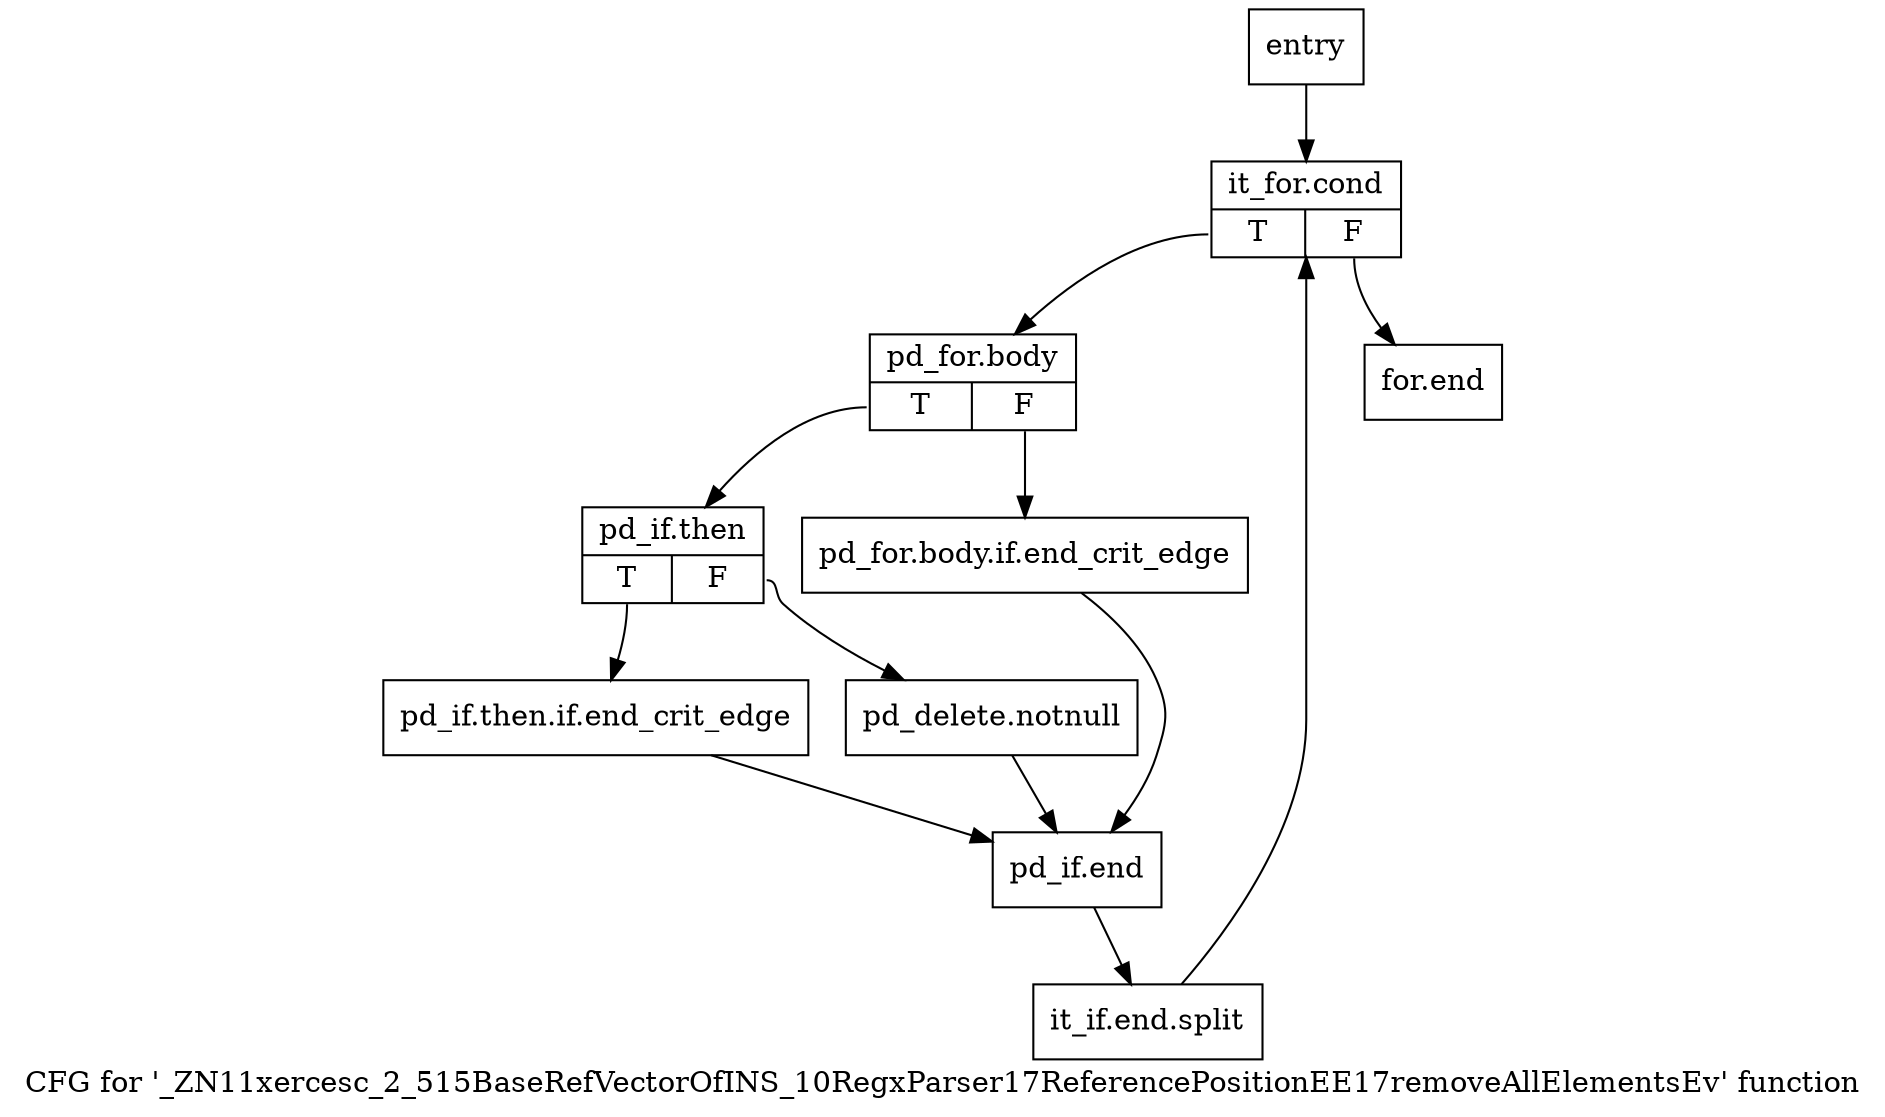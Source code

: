 digraph "CFG for '_ZN11xercesc_2_515BaseRefVectorOfINS_10RegxParser17ReferencePositionEE17removeAllElementsEv' function" {
	label="CFG for '_ZN11xercesc_2_515BaseRefVectorOfINS_10RegxParser17ReferencePositionEE17removeAllElementsEv' function";

	Node0x40973b0 [shape=record,label="{entry}"];
	Node0x40973b0 -> Node0x40978a0;
	Node0x40978a0 [shape=record,label="{it_for.cond|{<s0>T|<s1>F}}"];
	Node0x40978a0:s0 -> Node0x40978f0;
	Node0x40978a0:s1 -> Node0x4097ad0;
	Node0x40978f0 [shape=record,label="{pd_for.body|{<s0>T|<s1>F}}"];
	Node0x40978f0:s0 -> Node0x4097990;
	Node0x40978f0:s1 -> Node0x4097940;
	Node0x4097940 [shape=record,label="{pd_for.body.if.end_crit_edge}"];
	Node0x4097940 -> Node0x4097a80;
	Node0x4097990 [shape=record,label="{pd_if.then|{<s0>T|<s1>F}}"];
	Node0x4097990:s0 -> Node0x40979e0;
	Node0x4097990:s1 -> Node0x4097a30;
	Node0x40979e0 [shape=record,label="{pd_if.then.if.end_crit_edge}"];
	Node0x40979e0 -> Node0x4097a80;
	Node0x4097a30 [shape=record,label="{pd_delete.notnull}"];
	Node0x4097a30 -> Node0x4097a80;
	Node0x4097a80 [shape=record,label="{pd_if.end}"];
	Node0x4097a80 -> Node0xad64270;
	Node0xad64270 [shape=record,label="{it_if.end.split}"];
	Node0xad64270 -> Node0x40978a0;
	Node0x4097ad0 [shape=record,label="{for.end}"];
}
